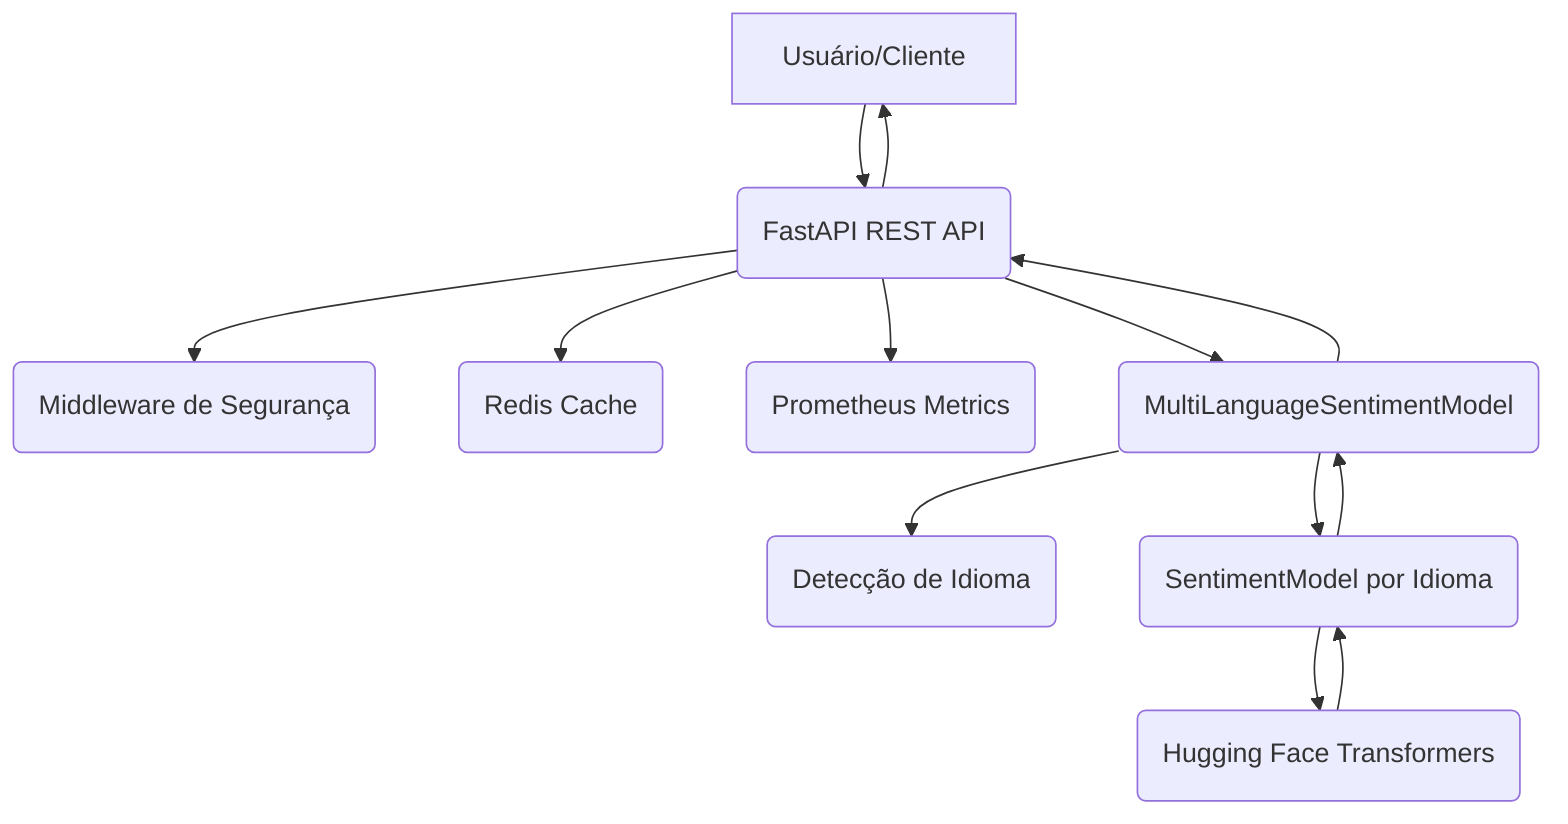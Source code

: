 graph TD
    A[Usuário/Cliente] --> B(FastAPI REST API)
    B --> C(Middleware de Segurança)
    B --> D(Redis Cache)
    B --> E(Prometheus Metrics)
    B --> F(MultiLanguageSentimentModel)
    F --> G(Detecção de Idioma)
    F --> H(SentimentModel por Idioma)
    H --> I(Hugging Face Transformers)
    I --> H
    H --> F
    F --> B
    B --> A